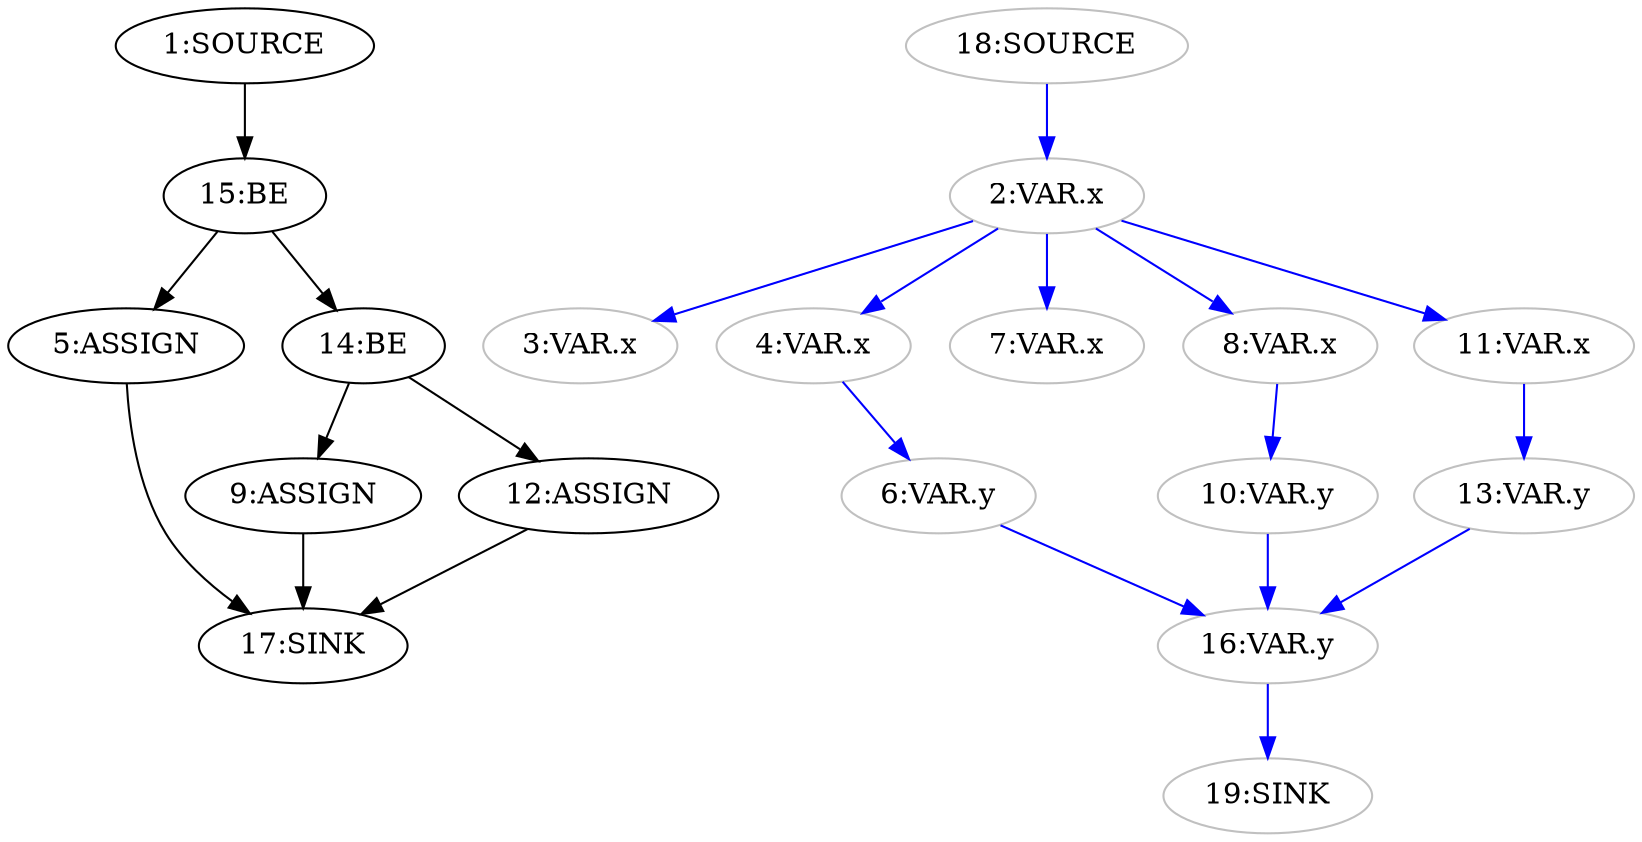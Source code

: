 digraph {
  n5 [label="5:ASSIGN"];
  n9 [label="9:ASSIGN"];
  n12 [label="12:ASSIGN"];
  n15 [label="15:BE"];
  n14 [label="14:BE"];
  n1 [label="1:SOURCE"];
  n17 [label="17:SINK"];
  n2 [label="2:VAR.x" color="grey"];
  n3 [label="3:VAR.x" color="grey"];
  n4 [label="4:VAR.x" color="grey"];
  n6 [label="6:VAR.y" color="grey"];
  n7 [label="7:VAR.x" color="grey"];
  n8 [label="8:VAR.x" color="grey"];
  n10 [label="10:VAR.y" color="grey"];
  n11 [label="11:VAR.x" color="grey"];
  n13 [label="13:VAR.y" color="grey"];
  n16 [label="16:VAR.y" color="grey"];
  n18 [label="18:SOURCE" color="grey"];
  n19 [label="19:SINK" color="grey"];
  n1 -> n15 [color="black"];
  n5 -> n17 [color="black"];
  n9 -> n17 [color="black"];
  n12 -> n17 [color="black"];
  n14 -> n9 [color="black"];
  n14 -> n12 [color="black"];
  n15 -> n5 [color="black"];
  n15 -> n14 [color="black"];
  n2 -> n3 [color="blue"];
  n2 -> n4 [color="blue"];
  n2 -> n7 [color="blue"];
  n2 -> n8 [color="blue"];
  n2 -> n11 [color="blue"];
  n4 -> n6 [color="blue"];
  n6 -> n16 [color="blue"];
  n8 -> n10 [color="blue"];
  n10 -> n16 [color="blue"];
  n11 -> n13 [color="blue"];
  n13 -> n16 [color="blue"];
  n16 -> n19 [color="blue"];
  n18 -> n2 [color="blue"];
}
